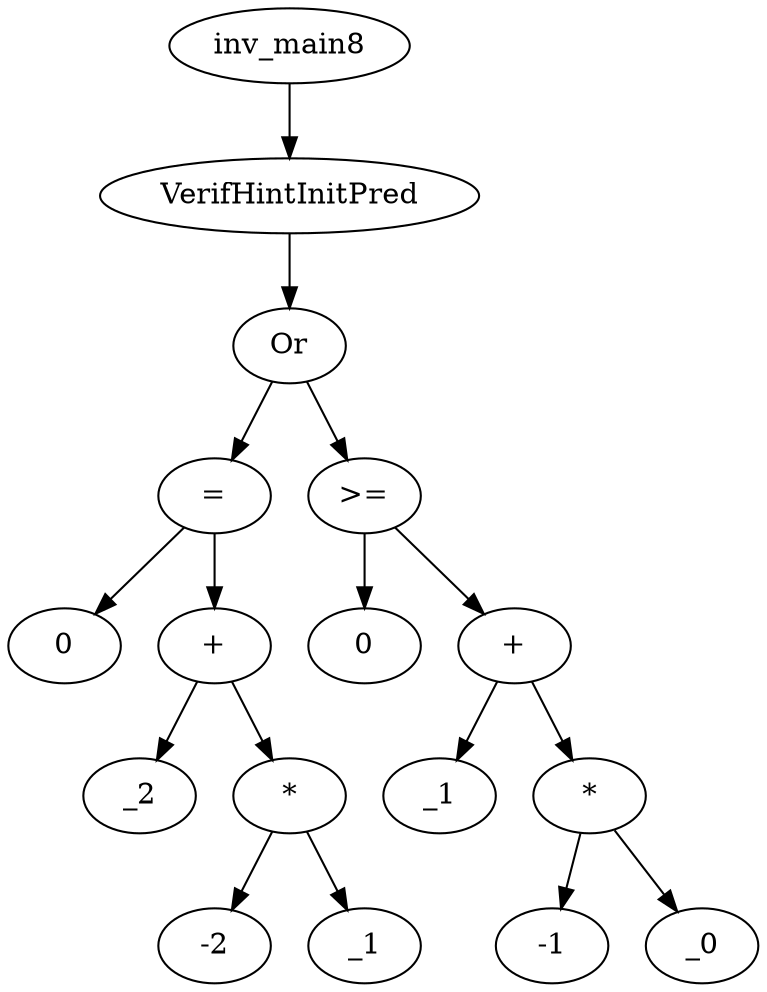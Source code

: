 digraph dag {
0 [label="inv_main8"];
1 [label="VerifHintInitPred"];
2 [label="Or"];
3 [label="="];
4 [label="0"];
5 [label="+"];
6 [label="_2"];
7 [label="*"];
8 [label="-2"];
9 [label="_1"];
10 [label=">="];
11 [label="0"];
12 [label="+"];
13 [label="_1"];
14 [label="*"];
15 [label="-1"];
16 [label="_0"];
0->1
1->2
2->3
2 -> 10
3->5
3 -> 4
5->7
5 -> 6
7->9
7 -> 8
10->12
10 -> 11
12->14
12 -> 13
14->16
14 -> 15
}
